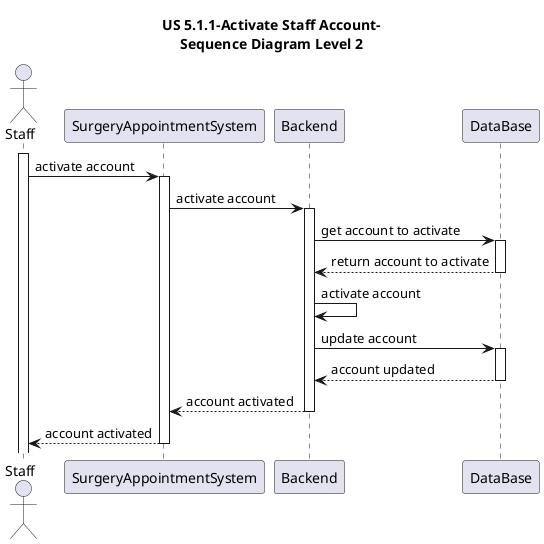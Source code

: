 @startuml

title US 5.1.1-Activate Staff Account-\nSequence Diagram Level 2

actor Staff
participant SurgeryAppointmentSystem
participant Backend
participant DataBase

activate Staff

Staff -> SurgeryAppointmentSystem: activate account

    activate SurgeryAppointmentSystem 
    
    SurgeryAppointmentSystem -> Backend: activate account

    activate Backend
        
    Backend -> DataBase: get account to activate
    
        activate DataBase
        
        DataBase --> Backend: return account to activate
        
        deactivate DataBase
        
    Backend -> Backend: activate account
    
    Backend -> DataBase: update account 
    
        activate DataBase
        
        DataBase --> Backend: account updated
        
        deactivate DataBase     
        
    Backend --> SurgeryAppointmentSystem: account activated

deactivate Backend
    
SurgeryAppointmentSystem --> Staff: account activated    

deactivate SurgeryAppointmentSystem

@enduml